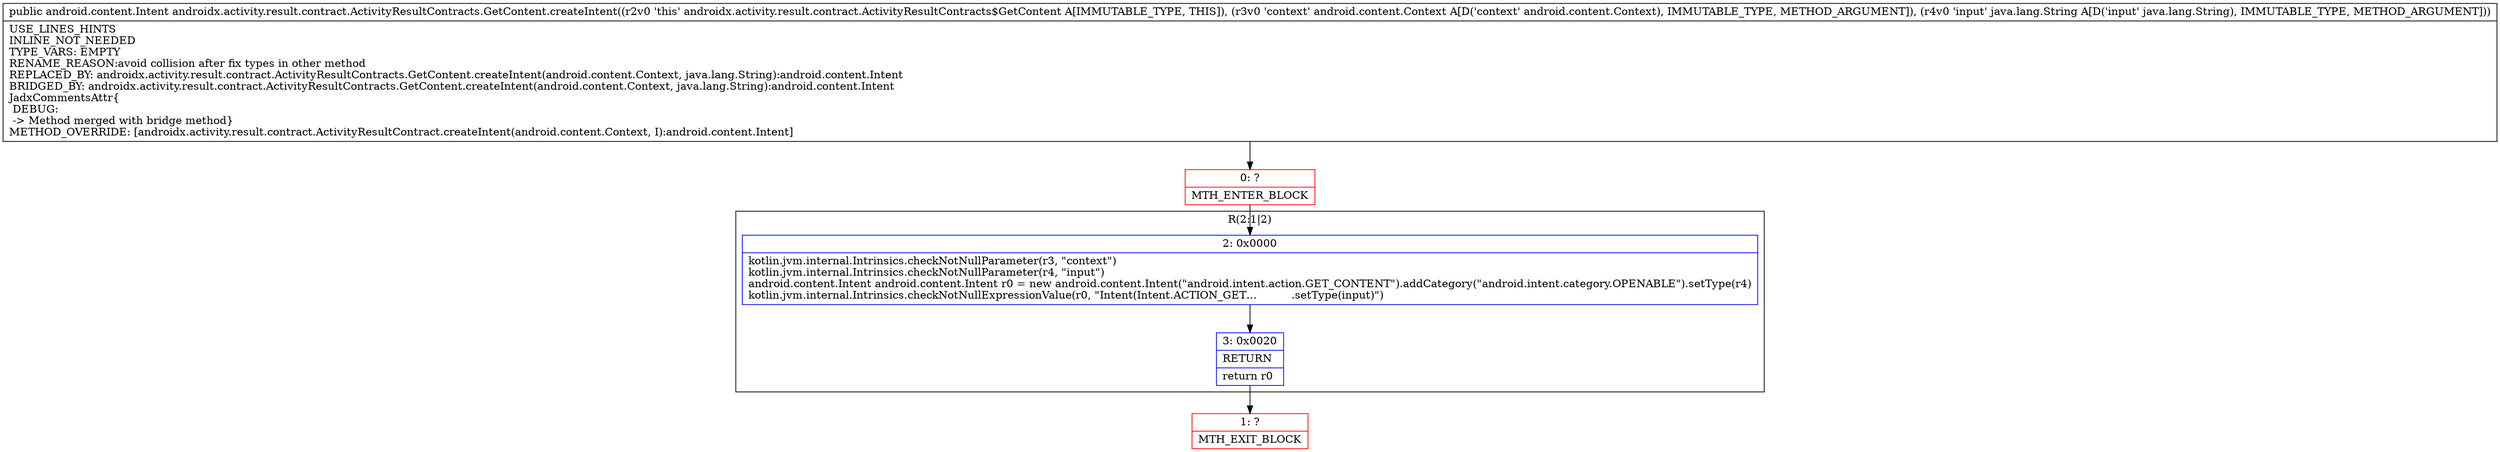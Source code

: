 digraph "CFG forandroidx.activity.result.contract.ActivityResultContracts.GetContent.createIntent(Landroid\/content\/Context;Ljava\/lang\/String;)Landroid\/content\/Intent;" {
subgraph cluster_Region_275583127 {
label = "R(2:1|2)";
node [shape=record,color=blue];
Node_2 [shape=record,label="{2\:\ 0x0000|kotlin.jvm.internal.Intrinsics.checkNotNullParameter(r3, \"context\")\lkotlin.jvm.internal.Intrinsics.checkNotNullParameter(r4, \"input\")\landroid.content.Intent android.content.Intent r0 = new android.content.Intent(\"android.intent.action.GET_CONTENT\").addCategory(\"android.intent.category.OPENABLE\").setType(r4)\lkotlin.jvm.internal.Intrinsics.checkNotNullExpressionValue(r0, \"Intent(Intent.ACTION_GET…          .setType(input)\")\l}"];
Node_3 [shape=record,label="{3\:\ 0x0020|RETURN\l|return r0\l}"];
}
Node_0 [shape=record,color=red,label="{0\:\ ?|MTH_ENTER_BLOCK\l}"];
Node_1 [shape=record,color=red,label="{1\:\ ?|MTH_EXIT_BLOCK\l}"];
MethodNode[shape=record,label="{public android.content.Intent androidx.activity.result.contract.ActivityResultContracts.GetContent.createIntent((r2v0 'this' androidx.activity.result.contract.ActivityResultContracts$GetContent A[IMMUTABLE_TYPE, THIS]), (r3v0 'context' android.content.Context A[D('context' android.content.Context), IMMUTABLE_TYPE, METHOD_ARGUMENT]), (r4v0 'input' java.lang.String A[D('input' java.lang.String), IMMUTABLE_TYPE, METHOD_ARGUMENT]))  | USE_LINES_HINTS\lINLINE_NOT_NEEDED\lTYPE_VARS: EMPTY\lRENAME_REASON:avoid collision after fix types in other method\lREPLACED_BY: androidx.activity.result.contract.ActivityResultContracts.GetContent.createIntent(android.content.Context, java.lang.String):android.content.Intent\lBRIDGED_BY: androidx.activity.result.contract.ActivityResultContracts.GetContent.createIntent(android.content.Context, java.lang.String):android.content.Intent\lJadxCommentsAttr\{\l DEBUG: \l \-\> Method merged with bridge method\}\lMETHOD_OVERRIDE: [androidx.activity.result.contract.ActivityResultContract.createIntent(android.content.Context, I):android.content.Intent]\l}"];
MethodNode -> Node_0;Node_2 -> Node_3;
Node_3 -> Node_1;
Node_0 -> Node_2;
}

